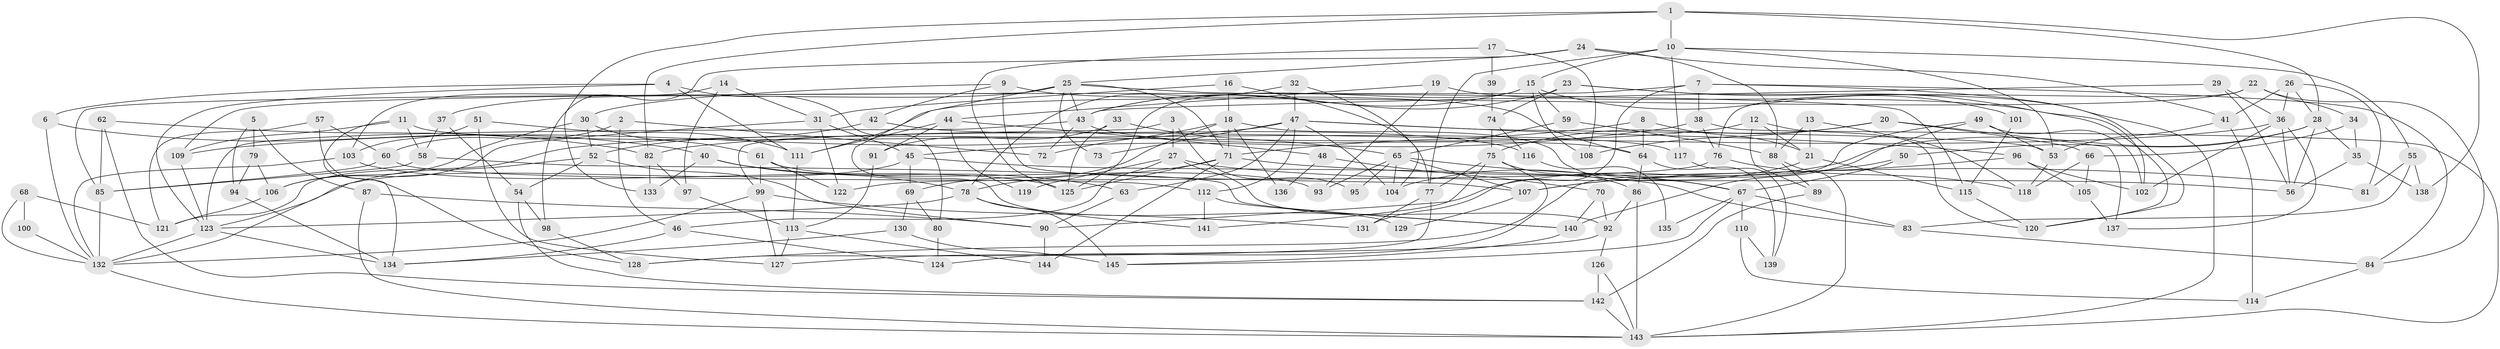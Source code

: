 // Generated by graph-tools (version 1.1) at 2025/35/03/09/25 02:35:56]
// undirected, 145 vertices, 290 edges
graph export_dot {
graph [start="1"]
  node [color=gray90,style=filled];
  1;
  2;
  3;
  4;
  5;
  6;
  7;
  8;
  9;
  10;
  11;
  12;
  13;
  14;
  15;
  16;
  17;
  18;
  19;
  20;
  21;
  22;
  23;
  24;
  25;
  26;
  27;
  28;
  29;
  30;
  31;
  32;
  33;
  34;
  35;
  36;
  37;
  38;
  39;
  40;
  41;
  42;
  43;
  44;
  45;
  46;
  47;
  48;
  49;
  50;
  51;
  52;
  53;
  54;
  55;
  56;
  57;
  58;
  59;
  60;
  61;
  62;
  63;
  64;
  65;
  66;
  67;
  68;
  69;
  70;
  71;
  72;
  73;
  74;
  75;
  76;
  77;
  78;
  79;
  80;
  81;
  82;
  83;
  84;
  85;
  86;
  87;
  88;
  89;
  90;
  91;
  92;
  93;
  94;
  95;
  96;
  97;
  98;
  99;
  100;
  101;
  102;
  103;
  104;
  105;
  106;
  107;
  108;
  109;
  110;
  111;
  112;
  113;
  114;
  115;
  116;
  117;
  118;
  119;
  120;
  121;
  122;
  123;
  124;
  125;
  126;
  127;
  128;
  129;
  130;
  131;
  132;
  133;
  134;
  135;
  136;
  137;
  138;
  139;
  140;
  141;
  142;
  143;
  144;
  145;
  1 -- 28;
  1 -- 133;
  1 -- 10;
  1 -- 82;
  1 -- 138;
  2 -- 72;
  2 -- 60;
  2 -- 46;
  3 -- 27;
  3 -- 99;
  3 -- 95;
  4 -- 123;
  4 -- 80;
  4 -- 6;
  4 -- 111;
  5 -- 87;
  5 -- 94;
  5 -- 79;
  6 -- 132;
  6 -- 40;
  7 -- 38;
  7 -- 109;
  7 -- 84;
  7 -- 120;
  7 -- 131;
  8 -- 21;
  8 -- 71;
  8 -- 64;
  9 -- 107;
  9 -- 64;
  9 -- 30;
  9 -- 42;
  10 -- 117;
  10 -- 15;
  10 -- 53;
  10 -- 55;
  10 -- 77;
  11 -- 134;
  11 -- 58;
  11 -- 109;
  11 -- 117;
  12 -- 120;
  12 -- 21;
  12 -- 89;
  12 -- 121;
  13 -- 88;
  13 -- 118;
  13 -- 21;
  14 -- 97;
  14 -- 103;
  14 -- 31;
  15 -- 43;
  15 -- 59;
  15 -- 101;
  15 -- 108;
  15 -- 125;
  16 -- 31;
  16 -- 104;
  16 -- 18;
  17 -- 125;
  17 -- 108;
  17 -- 39;
  18 -- 67;
  18 -- 69;
  18 -- 71;
  18 -- 72;
  18 -- 136;
  19 -- 93;
  19 -- 44;
  19 -- 120;
  20 -- 137;
  20 -- 66;
  20 -- 75;
  20 -- 108;
  21 -- 115;
  21 -- 104;
  22 -- 76;
  22 -- 111;
  22 -- 34;
  22 -- 84;
  23 -- 43;
  23 -- 102;
  23 -- 74;
  23 -- 143;
  24 -- 25;
  24 -- 41;
  24 -- 88;
  24 -- 98;
  25 -- 43;
  25 -- 37;
  25 -- 71;
  25 -- 73;
  25 -- 85;
  25 -- 115;
  25 -- 129;
  26 -- 28;
  26 -- 81;
  26 -- 36;
  26 -- 41;
  27 -- 56;
  27 -- 92;
  27 -- 46;
  27 -- 119;
  28 -- 35;
  28 -- 50;
  28 -- 56;
  28 -- 90;
  29 -- 36;
  29 -- 43;
  29 -- 56;
  30 -- 52;
  30 -- 61;
  30 -- 106;
  31 -- 106;
  31 -- 45;
  31 -- 122;
  32 -- 78;
  32 -- 77;
  32 -- 47;
  33 -- 125;
  33 -- 65;
  33 -- 91;
  34 -- 35;
  34 -- 66;
  35 -- 138;
  35 -- 56;
  36 -- 56;
  36 -- 82;
  36 -- 102;
  36 -- 137;
  37 -- 58;
  37 -- 54;
  38 -- 45;
  38 -- 143;
  38 -- 76;
  39 -- 74;
  40 -- 78;
  40 -- 63;
  40 -- 133;
  41 -- 53;
  41 -- 114;
  42 -- 52;
  42 -- 116;
  43 -- 64;
  43 -- 123;
  43 -- 72;
  44 -- 111;
  44 -- 91;
  44 -- 48;
  44 -- 119;
  45 -- 83;
  45 -- 69;
  45 -- 123;
  46 -- 124;
  46 -- 134;
  47 -- 63;
  47 -- 53;
  47 -- 73;
  47 -- 96;
  47 -- 104;
  47 -- 109;
  47 -- 112;
  48 -- 70;
  48 -- 136;
  49 -- 140;
  49 -- 53;
  49 -- 102;
  49 -- 124;
  50 -- 67;
  50 -- 107;
  51 -- 111;
  51 -- 103;
  51 -- 127;
  52 -- 132;
  52 -- 54;
  52 -- 90;
  53 -- 118;
  54 -- 142;
  54 -- 98;
  55 -- 83;
  55 -- 81;
  55 -- 138;
  57 -- 60;
  57 -- 128;
  57 -- 121;
  58 -- 140;
  58 -- 85;
  59 -- 88;
  59 -- 65;
  60 -- 85;
  60 -- 112;
  61 -- 99;
  61 -- 93;
  61 -- 122;
  62 -- 85;
  62 -- 82;
  62 -- 142;
  63 -- 90;
  64 -- 86;
  64 -- 139;
  65 -- 104;
  65 -- 67;
  65 -- 93;
  65 -- 95;
  65 -- 107;
  66 -- 118;
  66 -- 105;
  67 -- 145;
  67 -- 83;
  67 -- 110;
  67 -- 135;
  68 -- 121;
  68 -- 132;
  68 -- 100;
  69 -- 80;
  69 -- 130;
  70 -- 140;
  70 -- 92;
  71 -- 78;
  71 -- 81;
  71 -- 125;
  71 -- 144;
  74 -- 75;
  74 -- 116;
  75 -- 86;
  75 -- 77;
  75 -- 128;
  75 -- 141;
  76 -- 122;
  76 -- 118;
  77 -- 128;
  77 -- 131;
  78 -- 123;
  78 -- 141;
  78 -- 145;
  79 -- 106;
  79 -- 94;
  80 -- 124;
  82 -- 97;
  82 -- 133;
  83 -- 84;
  84 -- 114;
  85 -- 132;
  86 -- 92;
  86 -- 143;
  87 -- 143;
  87 -- 90;
  88 -- 89;
  88 -- 143;
  89 -- 142;
  90 -- 144;
  91 -- 113;
  92 -- 126;
  92 -- 127;
  94 -- 134;
  96 -- 102;
  96 -- 105;
  96 -- 107;
  97 -- 113;
  98 -- 128;
  99 -- 132;
  99 -- 131;
  99 -- 127;
  100 -- 132;
  101 -- 115;
  103 -- 132;
  103 -- 125;
  105 -- 137;
  106 -- 121;
  107 -- 129;
  109 -- 123;
  110 -- 114;
  110 -- 139;
  111 -- 113;
  112 -- 141;
  112 -- 140;
  113 -- 144;
  113 -- 127;
  115 -- 120;
  116 -- 135;
  117 -- 139;
  123 -- 132;
  123 -- 134;
  126 -- 142;
  126 -- 143;
  130 -- 134;
  130 -- 145;
  132 -- 143;
  140 -- 145;
  142 -- 143;
}
